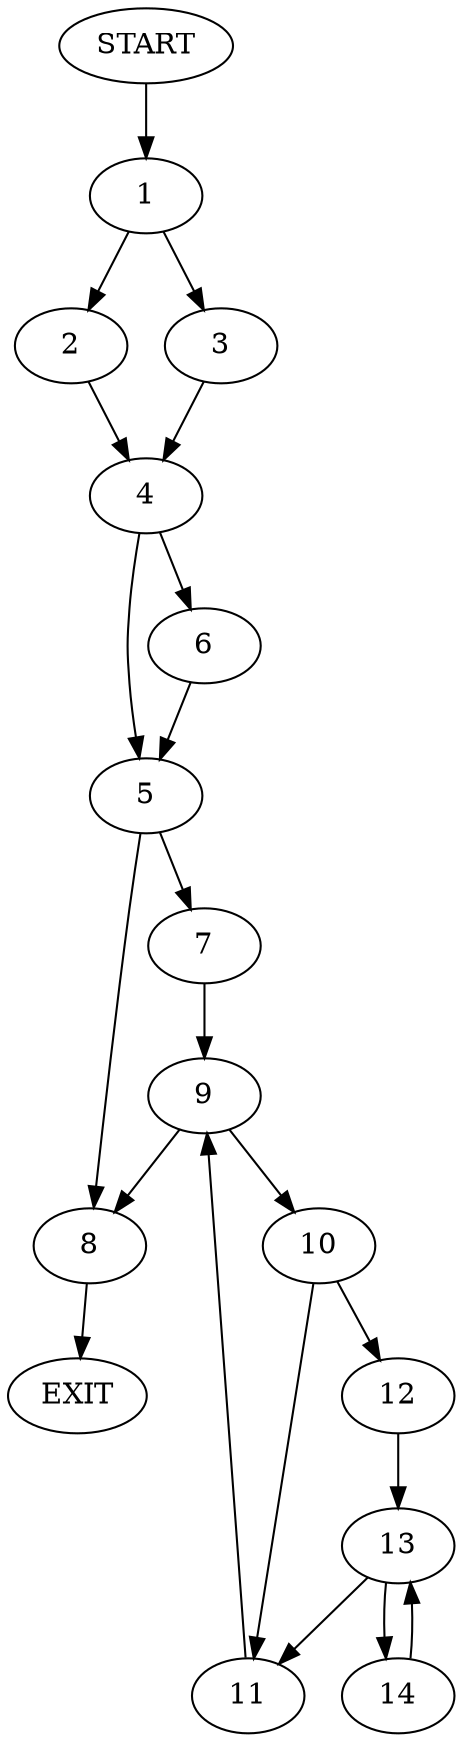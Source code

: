 digraph {
0 [label="START"]
15 [label="EXIT"]
0 -> 1
1 -> 2
1 -> 3
2 -> 4
3 -> 4
4 -> 5
4 -> 6
5 -> 7
5 -> 8
6 -> 5
8 -> 15
7 -> 9
9 -> 10
9 -> 8
10 -> 11
10 -> 12
11 -> 9
12 -> 13
13 -> 14
13 -> 11
14 -> 13
}
